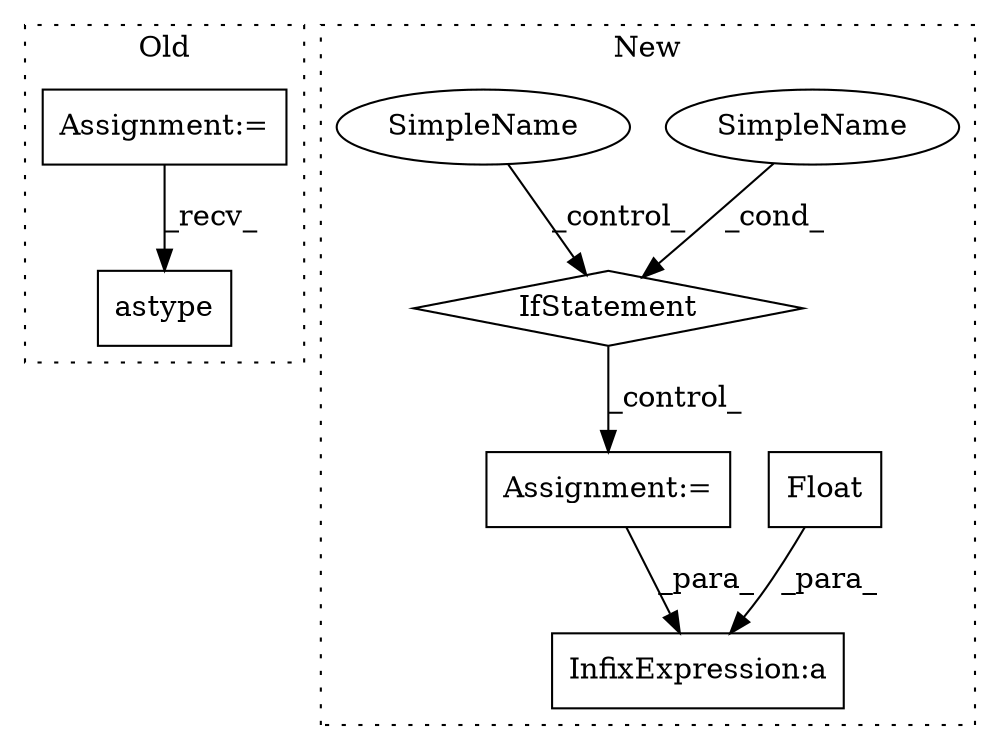 digraph G {
subgraph cluster0 {
1 [label="astype" a="32" s="1150,1162" l="7,1" shape="box"];
3 [label="Assignment:=" a="7" s="1054" l="1" shape="box"];
label = "Old";
style="dotted";
}
subgraph cluster1 {
2 [label="Float" a="32" s="1308,1324" l="6,1" shape="box"];
4 [label="InfixExpression:a" a="27" s="1325" l="3" shape="box"];
5 [label="Assignment:=" a="7" s="1287" l="1" shape="box"];
6 [label="IfStatement" a="25" s="1256,1271" l="4,2" shape="diamond"];
7 [label="SimpleName" a="42" s="" l="" shape="ellipse"];
8 [label="SimpleName" a="42" s="" l="" shape="ellipse"];
label = "New";
style="dotted";
}
2 -> 4 [label="_para_"];
3 -> 1 [label="_recv_"];
5 -> 4 [label="_para_"];
6 -> 5 [label="_control_"];
7 -> 6 [label="_cond_"];
8 -> 6 [label="_control_"];
}